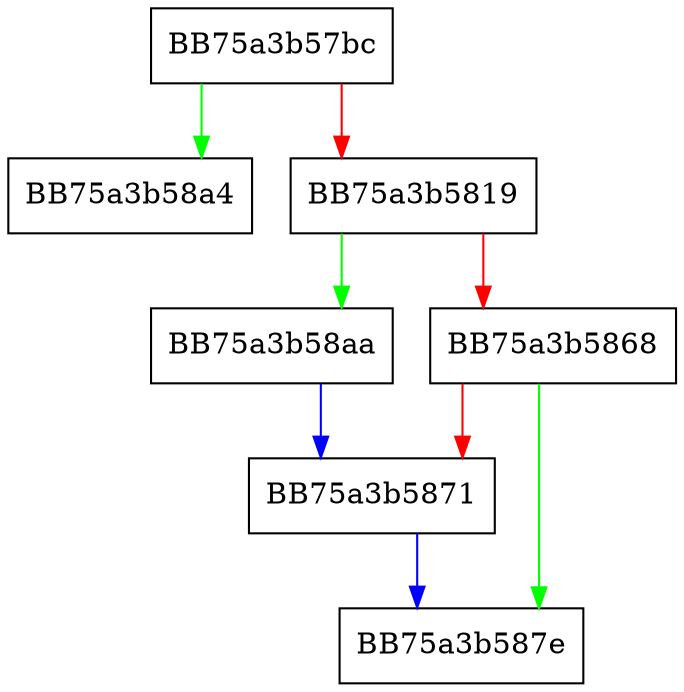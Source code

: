 digraph get_cpu_model_features {
  node [shape="box"];
  graph [splines=ortho];
  BB75a3b57bc -> BB75a3b58a4 [color="green"];
  BB75a3b57bc -> BB75a3b5819 [color="red"];
  BB75a3b5819 -> BB75a3b58aa [color="green"];
  BB75a3b5819 -> BB75a3b5868 [color="red"];
  BB75a3b5868 -> BB75a3b587e [color="green"];
  BB75a3b5868 -> BB75a3b5871 [color="red"];
  BB75a3b5871 -> BB75a3b587e [color="blue"];
  BB75a3b58aa -> BB75a3b5871 [color="blue"];
}